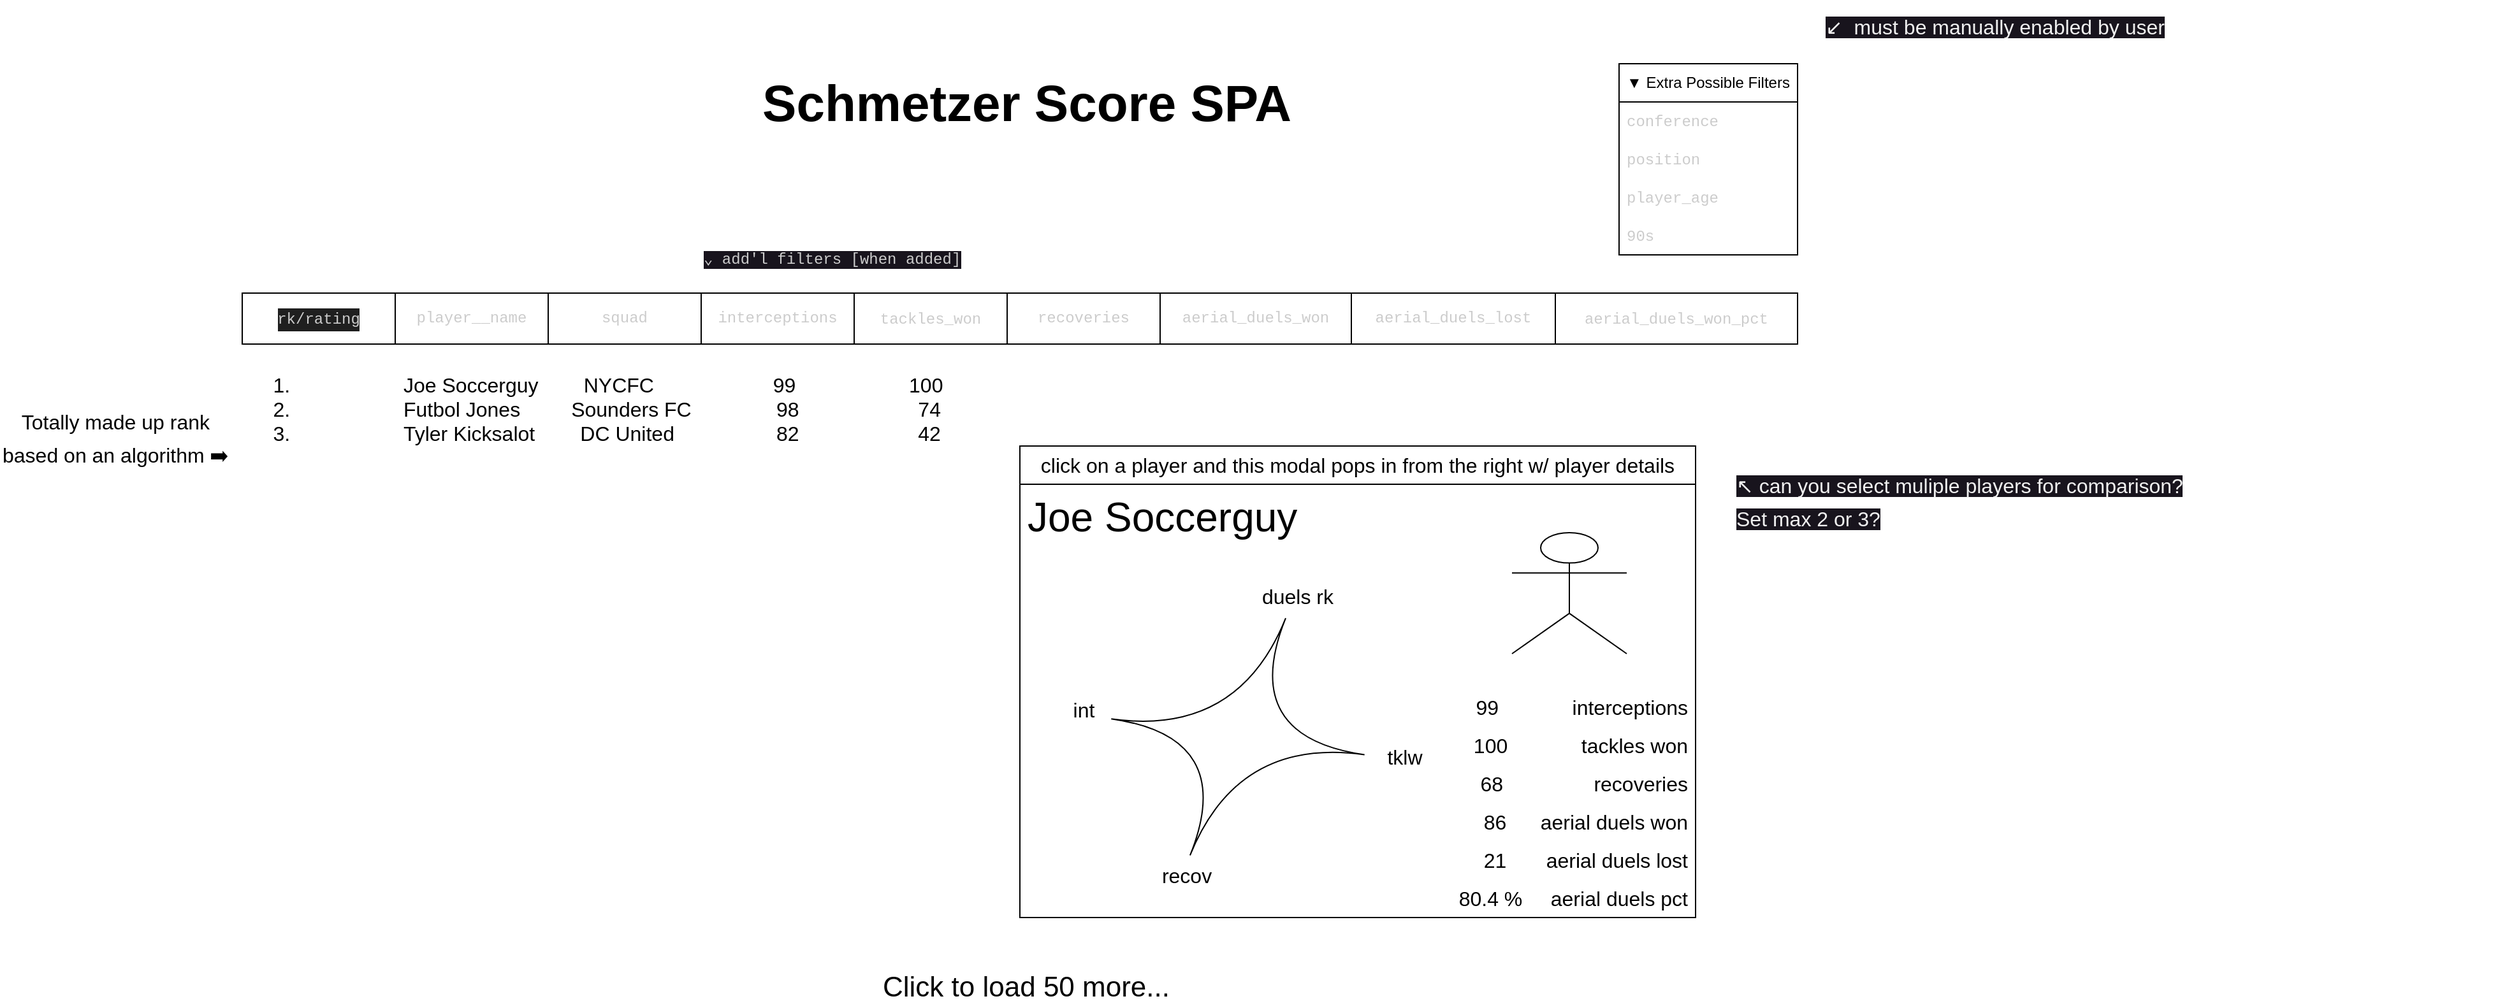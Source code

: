 <mxfile>
    <diagram id="sa7CftI_7VThI2Qns1-Q" name="Page-1">
        <mxGraphModel dx="1624" dy="1869" grid="1" gridSize="10" guides="1" tooltips="1" connect="1" arrows="1" fold="1" page="0" pageScale="1" pageWidth="850" pageHeight="1100" math="0" shadow="0">
            <root>
                <mxCell id="0"/>
                <mxCell id="1" parent="0"/>
                <mxCell id="31" value="&lt;div style=&quot;color: rgb(204, 204, 204); background-color: rgb(31, 31, 31); font-family: Menlo, Monaco, &amp;quot;Courier New&amp;quot;, monospace; line-height: 18px;&quot;&gt;&lt;div&gt;rk/rating&lt;/div&gt;&lt;/div&gt;" style="rounded=0;whiteSpace=wrap;html=1;" vertex="1" parent="1">
                    <mxGeometry x="40" y="-120" width="120" height="40" as="geometry"/>
                </mxCell>
                <mxCell id="32" value="&lt;div style=&quot;color: rgb(204, 204, 204); font-family: Menlo, Monaco, &amp;quot;Courier New&amp;quot;, monospace;&quot;&gt;player__name&lt;/div&gt;" style="rounded=0;whiteSpace=wrap;html=1;" vertex="1" parent="1">
                    <mxGeometry x="160" y="-120" width="120" height="40" as="geometry"/>
                </mxCell>
                <mxCell id="33" value="&lt;div style=&quot;color: rgb(204, 204, 204); font-family: Menlo, Monaco, &amp;quot;Courier New&amp;quot;, monospace;&quot;&gt;squad&lt;br&gt;&lt;/div&gt;" style="rounded=0;whiteSpace=wrap;html=1;" vertex="1" parent="1">
                    <mxGeometry x="280" y="-120" width="120" height="40" as="geometry"/>
                </mxCell>
                <mxCell id="34" value="&lt;div style=&quot;color: rgb(204, 204, 204); font-family: Menlo, Monaco, &amp;quot;Courier New&amp;quot;, monospace;&quot;&gt;interceptions&lt;br&gt;&lt;/div&gt;" style="rounded=0;whiteSpace=wrap;html=1;" vertex="1" parent="1">
                    <mxGeometry x="400" y="-120" width="120" height="40" as="geometry"/>
                </mxCell>
                <mxCell id="35" value="&lt;span style=&quot;color: rgb(204, 204, 204); font-family: Menlo, Monaco, &amp;quot;Courier New&amp;quot;, monospace;&quot;&gt;tackles_won&lt;/span&gt;" style="rounded=0;whiteSpace=wrap;html=1;" vertex="1" parent="1">
                    <mxGeometry x="520" y="-120" width="120" height="40" as="geometry"/>
                </mxCell>
                <mxCell id="36" value="&lt;div style=&quot;color: rgb(204, 204, 204); font-family: Menlo, Monaco, &amp;quot;Courier New&amp;quot;, monospace;&quot;&gt;&lt;span style=&quot;background-color: initial;&quot;&gt;recoveries&lt;/span&gt;&lt;br&gt;&lt;/div&gt;" style="rounded=0;whiteSpace=wrap;html=1;" vertex="1" parent="1">
                    <mxGeometry x="640" y="-120" width="120" height="40" as="geometry"/>
                </mxCell>
                <mxCell id="37" value="&lt;div style=&quot;color: rgb(204, 204, 204); font-family: Menlo, Monaco, &amp;quot;Courier New&amp;quot;, monospace;&quot;&gt;&lt;span style=&quot;background-color: initial;&quot;&gt;aerial_duels_won&lt;/span&gt;&lt;/div&gt;" style="rounded=0;whiteSpace=wrap;html=1;" vertex="1" parent="1">
                    <mxGeometry x="760" y="-120" width="150" height="40" as="geometry"/>
                </mxCell>
                <mxCell id="38" value="&lt;div style=&quot;color: rgb(204, 204, 204); font-family: Menlo, Monaco, &amp;quot;Courier New&amp;quot;, monospace;&quot;&gt;&lt;span style=&quot;background-color: initial;&quot;&gt;aerial_duels_lost&lt;/span&gt;&lt;/div&gt;" style="rounded=0;whiteSpace=wrap;html=1;" vertex="1" parent="1">
                    <mxGeometry x="910" y="-120" width="160" height="40" as="geometry"/>
                </mxCell>
                <mxCell id="39" value="&lt;span style=&quot;color: rgb(204, 204, 204); font-family: Menlo, Monaco, &amp;quot;Courier New&amp;quot;, monospace;&quot;&gt;aerial_duels_won_pct&lt;/span&gt;" style="rounded=0;whiteSpace=wrap;html=1;" vertex="1" parent="1">
                    <mxGeometry x="1070" y="-120" width="190" height="40" as="geometry"/>
                </mxCell>
                <mxCell id="47" value="▼ Extra Possible Filters" style="swimlane;fontStyle=0;childLayout=stackLayout;horizontal=1;startSize=30;horizontalStack=0;resizeParent=1;resizeParentMax=0;resizeLast=0;collapsible=1;marginBottom=0;whiteSpace=wrap;html=1;" vertex="1" parent="1">
                    <mxGeometry x="1120" y="-300" width="140" height="150" as="geometry"/>
                </mxCell>
                <mxCell id="51" value="&lt;span style=&quot;color: rgb(204, 204, 204); font-family: Menlo, Monaco, &amp;quot;Courier New&amp;quot;, monospace; text-align: center;&quot;&gt;conference&lt;/span&gt;" style="text;strokeColor=none;fillColor=none;align=left;verticalAlign=middle;spacingLeft=4;spacingRight=4;overflow=hidden;points=[[0,0.5],[1,0.5]];portConstraint=eastwest;rotatable=0;whiteSpace=wrap;html=1;" vertex="1" parent="47">
                    <mxGeometry y="30" width="140" height="30" as="geometry"/>
                </mxCell>
                <mxCell id="48" value="&lt;span style=&quot;color: rgb(204, 204, 204); font-family: Menlo, Monaco, &amp;quot;Courier New&amp;quot;, monospace; text-align: center;&quot;&gt;position&lt;/span&gt;" style="text;strokeColor=none;fillColor=none;align=left;verticalAlign=middle;spacingLeft=4;spacingRight=4;overflow=hidden;points=[[0,0.5],[1,0.5]];portConstraint=eastwest;rotatable=0;whiteSpace=wrap;html=1;" vertex="1" parent="47">
                    <mxGeometry y="60" width="140" height="30" as="geometry"/>
                </mxCell>
                <mxCell id="49" value="&lt;span style=&quot;color: rgb(204, 204, 204); font-family: Menlo, Monaco, &amp;quot;Courier New&amp;quot;, monospace; text-align: center;&quot;&gt;player_age&lt;/span&gt;" style="text;strokeColor=none;fillColor=none;align=left;verticalAlign=middle;spacingLeft=4;spacingRight=4;overflow=hidden;points=[[0,0.5],[1,0.5]];portConstraint=eastwest;rotatable=0;whiteSpace=wrap;html=1;" vertex="1" parent="47">
                    <mxGeometry y="90" width="140" height="30" as="geometry"/>
                </mxCell>
                <mxCell id="50" value="&lt;span style=&quot;color: rgb(204, 204, 204); font-family: Menlo, Monaco, &amp;quot;Courier New&amp;quot;, monospace; text-align: center;&quot;&gt;90s&lt;/span&gt;" style="text;strokeColor=none;fillColor=none;align=left;verticalAlign=middle;spacingLeft=4;spacingRight=4;overflow=hidden;points=[[0,0.5],[1,0.5]];portConstraint=eastwest;rotatable=0;whiteSpace=wrap;html=1;" vertex="1" parent="47">
                    <mxGeometry y="120" width="140" height="30" as="geometry"/>
                </mxCell>
                <mxCell id="56" value="&lt;ol style=&quot;font-size: 16px;&quot;&gt;&lt;li&gt;&amp;nbsp; &amp;nbsp; &amp;nbsp; &amp;nbsp; &amp;nbsp; &amp;nbsp; &amp;nbsp; &amp;nbsp; &amp;nbsp; &amp;nbsp;Joe Soccerguy&amp;nbsp; &amp;nbsp; &amp;nbsp; &amp;nbsp; NYCFC&amp;nbsp; &amp;nbsp; &amp;nbsp; &amp;nbsp; &amp;nbsp; &amp;nbsp; &amp;nbsp; &amp;nbsp; &amp;nbsp; &amp;nbsp; &amp;nbsp;99&amp;nbsp; &amp;nbsp; &amp;nbsp; &amp;nbsp; &amp;nbsp; &amp;nbsp; &amp;nbsp; &amp;nbsp; &amp;nbsp; &amp;nbsp; 100&amp;nbsp; &amp;nbsp; &amp;nbsp; &amp;nbsp;&amp;nbsp;&lt;/li&gt;&lt;li&gt;&amp;nbsp; &amp;nbsp; &amp;nbsp; &amp;nbsp; &amp;nbsp; &amp;nbsp; &amp;nbsp; &amp;nbsp; &amp;nbsp; &amp;nbsp;Futbol Jones&amp;nbsp; &amp;nbsp; &amp;nbsp; &amp;nbsp; &amp;nbsp;Sounders FC&amp;nbsp; &amp;nbsp; &amp;nbsp; &amp;nbsp; &amp;nbsp; &amp;nbsp; &amp;nbsp; &amp;nbsp;98&amp;nbsp; &amp;nbsp; &amp;nbsp; &amp;nbsp; &amp;nbsp; &amp;nbsp; &amp;nbsp; &amp;nbsp; &amp;nbsp; &amp;nbsp; &amp;nbsp;74&amp;nbsp; &amp;nbsp; &amp;nbsp;&amp;nbsp;&lt;/li&gt;&lt;li&gt;&amp;nbsp; &amp;nbsp; &amp;nbsp; &amp;nbsp; &amp;nbsp; &amp;nbsp; &amp;nbsp; &amp;nbsp; &amp;nbsp; &amp;nbsp;Tyler Kicksalot&amp;nbsp; &amp;nbsp; &amp;nbsp; &amp;nbsp; DC United&amp;nbsp; &amp;nbsp; &amp;nbsp; &amp;nbsp; &amp;nbsp; &amp;nbsp; &amp;nbsp; &amp;nbsp; &amp;nbsp; 82&amp;nbsp; &amp;nbsp; &amp;nbsp; &amp;nbsp; &amp;nbsp; &amp;nbsp; &amp;nbsp; &amp;nbsp; &amp;nbsp; &amp;nbsp; &amp;nbsp;42&amp;nbsp; &amp;nbsp; &amp;nbsp;&amp;nbsp;&lt;/li&gt;&lt;/ol&gt;" style="text;strokeColor=none;fillColor=none;html=1;whiteSpace=wrap;verticalAlign=top;overflow=hidden;" vertex="1" parent="1">
                    <mxGeometry x="40" y="-80" width="1220" height="110" as="geometry"/>
                </mxCell>
                <mxCell id="57" value="click on a player and this modal pops in from the right w/ player details" style="swimlane;fontStyle=0;childLayout=stackLayout;horizontal=1;startSize=30;horizontalStack=0;resizeParent=1;resizeParentMax=0;resizeLast=0;collapsible=1;marginBottom=0;whiteSpace=wrap;html=1;fontSize=16;" vertex="1" parent="1">
                    <mxGeometry x="650" width="530" height="370" as="geometry"/>
                </mxCell>
                <mxCell id="58" value="&lt;font style=&quot;font-size: 32px;&quot;&gt;Joe Soccerguy&lt;/font&gt;" style="text;strokeColor=none;fillColor=none;align=left;verticalAlign=top;spacingLeft=4;spacingRight=4;overflow=hidden;points=[[0,0.5],[1,0.5]];portConstraint=eastwest;rotatable=0;whiteSpace=wrap;html=1;fontSize=16;" vertex="1" parent="57">
                    <mxGeometry y="30" width="530" height="160" as="geometry"/>
                </mxCell>
                <mxCell id="59" value="99&amp;nbsp; &amp;nbsp; &amp;nbsp; &amp;nbsp; &amp;nbsp; &amp;nbsp; &amp;nbsp;interceptions" style="text;strokeColor=none;fillColor=none;align=right;verticalAlign=middle;spacingLeft=4;spacingRight=4;overflow=hidden;points=[[0,0.5],[1,0.5]];portConstraint=eastwest;rotatable=0;whiteSpace=wrap;html=1;fontSize=16;" vertex="1" parent="57">
                    <mxGeometry y="190" width="530" height="30" as="geometry"/>
                </mxCell>
                <mxCell id="61" value="100&amp;nbsp; &amp;nbsp; &amp;nbsp; &amp;nbsp; &amp;nbsp; &amp;nbsp; &amp;nbsp;tackles won" style="text;strokeColor=none;fillColor=none;align=right;verticalAlign=middle;spacingLeft=4;spacingRight=4;overflow=hidden;points=[[0,0.5],[1,0.5]];portConstraint=eastwest;rotatable=0;whiteSpace=wrap;html=1;fontSize=16;" vertex="1" parent="57">
                    <mxGeometry y="220" width="530" height="30" as="geometry"/>
                </mxCell>
                <mxCell id="62" value="68&amp;nbsp; &amp;nbsp; &amp;nbsp; &amp;nbsp; &amp;nbsp; &amp;nbsp; &amp;nbsp; &amp;nbsp; recoveries" style="text;strokeColor=none;fillColor=none;align=right;verticalAlign=middle;spacingLeft=4;spacingRight=4;overflow=hidden;points=[[0,0.5],[1,0.5]];portConstraint=eastwest;rotatable=0;whiteSpace=wrap;html=1;fontSize=16;" vertex="1" parent="57">
                    <mxGeometry y="250" width="530" height="30" as="geometry"/>
                </mxCell>
                <mxCell id="65" value="86&amp;nbsp; &amp;nbsp; &amp;nbsp; aerial duels won" style="text;strokeColor=none;fillColor=none;align=right;verticalAlign=middle;spacingLeft=4;spacingRight=4;overflow=hidden;points=[[0,0.5],[1,0.5]];portConstraint=eastwest;rotatable=0;whiteSpace=wrap;html=1;fontSize=16;" vertex="1" parent="57">
                    <mxGeometry y="280" width="530" height="30" as="geometry"/>
                </mxCell>
                <mxCell id="66" value="21&amp;nbsp; &amp;nbsp; &amp;nbsp; &amp;nbsp;aerial duels lost" style="text;strokeColor=none;fillColor=none;align=right;verticalAlign=middle;spacingLeft=4;spacingRight=4;overflow=hidden;points=[[0,0.5],[1,0.5]];portConstraint=eastwest;rotatable=0;whiteSpace=wrap;html=1;fontSize=16;" vertex="1" parent="57">
                    <mxGeometry y="310" width="530" height="30" as="geometry"/>
                </mxCell>
                <mxCell id="60" value="80.4 %&amp;nbsp; &amp;nbsp; &amp;nbsp;aerial duels pct" style="text;strokeColor=none;fillColor=none;align=right;verticalAlign=middle;spacingLeft=4;spacingRight=4;overflow=hidden;points=[[0,0.5],[1,0.5]];portConstraint=eastwest;rotatable=0;whiteSpace=wrap;html=1;fontSize=16;" vertex="1" parent="57">
                    <mxGeometry y="340" width="530" height="30" as="geometry"/>
                </mxCell>
                <mxCell id="63" value="" style="shape=umlActor;verticalLabelPosition=bottom;verticalAlign=top;html=1;outlineConnect=0;fontSize=32;" vertex="1" parent="1">
                    <mxGeometry x="1036" y="68" width="90" height="95" as="geometry"/>
                </mxCell>
                <mxCell id="67" value="" style="shape=switch;whiteSpace=wrap;html=1;fontSize=32;rotation=-30;" vertex="1" parent="1">
                    <mxGeometry x="741.98" y="166.32" width="158.02" height="123.68" as="geometry"/>
                </mxCell>
                <mxCell id="69" value="&lt;span style=&quot;font-size: 16px; text-align: right;&quot;&gt;duels rk&lt;/span&gt;" style="text;html=1;strokeColor=none;fillColor=none;align=center;verticalAlign=middle;whiteSpace=wrap;rounded=0;fontSize=32;" vertex="1" parent="1">
                    <mxGeometry x="838" y="98" width="60" height="30" as="geometry"/>
                </mxCell>
                <mxCell id="70" value="&lt;span style=&quot;font-size: 16px; text-align: right;&quot;&gt;&amp;nbsp;int&lt;/span&gt;" style="text;html=1;strokeColor=none;fillColor=none;align=center;verticalAlign=middle;whiteSpace=wrap;rounded=0;fontSize=32;" vertex="1" parent="1">
                    <mxGeometry x="668" y="187" width="60" height="30" as="geometry"/>
                </mxCell>
                <mxCell id="71" value="&lt;span style=&quot;font-size: 16px; text-align: right;&quot;&gt;tklw&lt;/span&gt;" style="text;html=1;strokeColor=none;fillColor=none;align=center;verticalAlign=middle;whiteSpace=wrap;rounded=0;fontSize=32;" vertex="1" parent="1">
                    <mxGeometry x="922" y="224" width="60" height="30" as="geometry"/>
                </mxCell>
                <mxCell id="72" value="&lt;span style=&quot;font-size: 16px; text-align: right;&quot;&gt;recov&lt;/span&gt;" style="text;html=1;strokeColor=none;fillColor=none;align=center;verticalAlign=middle;whiteSpace=wrap;rounded=0;fontSize=32;" vertex="1" parent="1">
                    <mxGeometry x="751" y="317" width="60" height="30" as="geometry"/>
                </mxCell>
                <mxCell id="73" value="&lt;font style=&quot;font-size: 40px;&quot;&gt;Schmetzer Score SPA&lt;/font&gt;" style="text;strokeColor=none;fillColor=none;html=1;fontSize=24;fontStyle=1;verticalAlign=middle;align=center;" vertex="1" parent="1">
                    <mxGeometry x="20" y="-290" width="1270" height="40" as="geometry"/>
                </mxCell>
                <mxCell id="121" value="&lt;span style=&quot;color: rgb(240, 240, 240); font-family: Helvetica; font-size: 16px; font-style: normal; font-variant-ligatures: normal; font-variant-caps: normal; font-weight: 400; letter-spacing: normal; orphans: 2; text-align: center; text-indent: 0px; text-transform: none; widows: 2; word-spacing: 0px; -webkit-text-stroke-width: 0px; background-color: rgb(24, 20, 29); text-decoration-thickness: initial; text-decoration-style: initial; text-decoration-color: initial; float: none; display: inline !important;&quot;&gt;↖️&amp;nbsp;can you select muliple players for comparison? &lt;br&gt;Set max 2 or 3?&lt;/span&gt;" style="text;whiteSpace=wrap;html=1;fontSize=22;" vertex="1" parent="1">
                    <mxGeometry x="1210" y="10" width="530" height="50" as="geometry"/>
                </mxCell>
                <mxCell id="122" value="&lt;div style=&quot;text-align: center;&quot;&gt;&lt;span style=&quot;background-color: initial; font-size: 16px;&quot;&gt;Totally made up rank&lt;/span&gt;&lt;/div&gt;&lt;div style=&quot;text-align: center;&quot;&gt;&lt;span style=&quot;background-color: initial; font-size: 16px;&quot;&gt;based on an algorithm&amp;nbsp;&lt;/span&gt;&lt;span style=&quot;background-color: initial; font-size: 16px;&quot;&gt;➡️&lt;/span&gt;&lt;/div&gt;" style="text;whiteSpace=wrap;html=1;fontSize=22;" vertex="1" parent="1">
                    <mxGeometry x="-150" y="-40" width="200" height="50" as="geometry"/>
                </mxCell>
                <mxCell id="124" value="&lt;span style=&quot;color: rgb(240, 240, 240); font-family: Helvetica; font-size: 16px; font-style: normal; font-variant-ligatures: normal; font-variant-caps: normal; font-weight: 400; letter-spacing: normal; orphans: 2; text-align: center; text-indent: 0px; text-transform: none; widows: 2; word-spacing: 0px; -webkit-text-stroke-width: 0px; background-color: rgb(24, 20, 29); text-decoration-thickness: initial; text-decoration-style: initial; text-decoration-color: initial; float: none; display: inline !important;&quot;&gt;↙️&amp;nbsp; must be manually enabled by user&lt;br&gt;&lt;/span&gt;" style="text;whiteSpace=wrap;html=1;fontSize=22;" vertex="1" parent="1">
                    <mxGeometry x="1280" y="-350" width="530" height="50" as="geometry"/>
                </mxCell>
                <mxCell id="125" value="&lt;span style=&quot;color: rgb(204, 204, 204); font-family: Menlo, Monaco, &amp;quot;Courier New&amp;quot;, monospace; font-size: 12px; font-style: normal; font-variant-ligatures: normal; font-variant-caps: normal; font-weight: 400; letter-spacing: normal; orphans: 2; text-align: center; text-indent: 0px; text-transform: none; widows: 2; word-spacing: 0px; -webkit-text-stroke-width: 0px; background-color: rgb(24, 20, 29); text-decoration-thickness: initial; text-decoration-style: initial; text-decoration-color: initial; float: none; display: inline !important;&quot;&gt;⌄ add'l filters [when added]&lt;/span&gt;" style="text;whiteSpace=wrap;html=1;fontSize=22;" vertex="1" parent="1">
                    <mxGeometry x="400" y="-170" width="250" height="50" as="geometry"/>
                </mxCell>
                <mxCell id="127" value="Click to load 50 more..." style="text;html=1;strokeColor=none;fillColor=none;align=center;verticalAlign=middle;whiteSpace=wrap;rounded=0;fontSize=22;" vertex="1" parent="1">
                    <mxGeometry x="510" y="410" width="290" height="30" as="geometry"/>
                </mxCell>
            </root>
        </mxGraphModel>
    </diagram>
</mxfile>